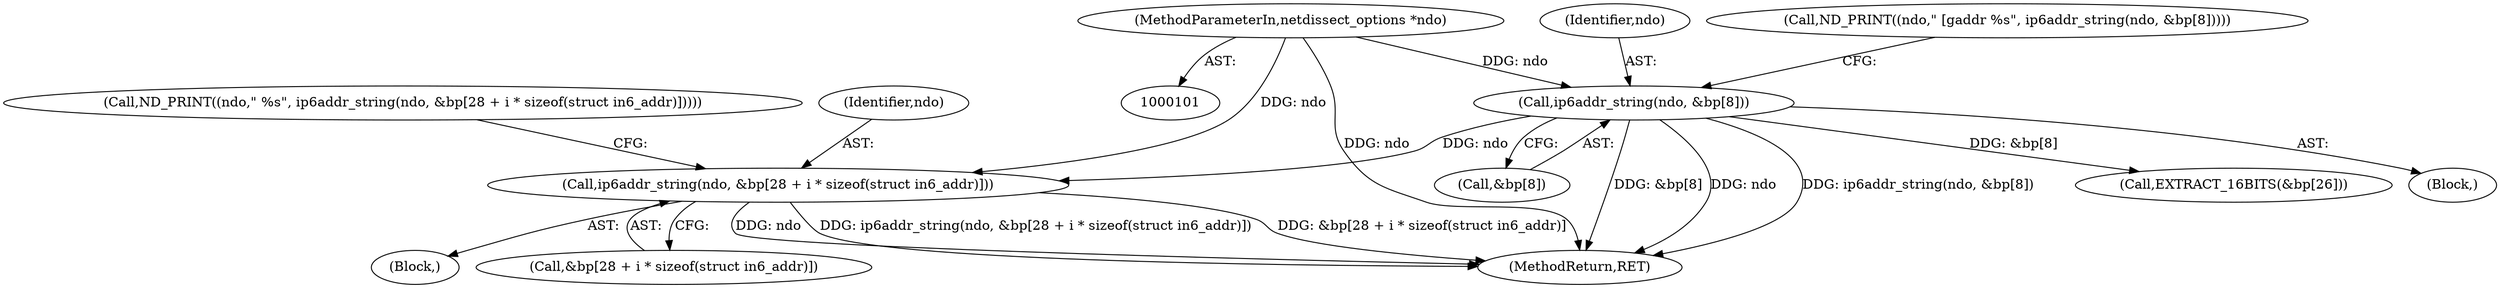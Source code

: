 digraph "0_tcpdump_d7505276842e85bfd067fa21cdb32b8a2dc3c5e4_3@array" {
"1000341" [label="(Call,ip6addr_string(ndo, &bp[28 + i * sizeof(struct in6_addr)]))"];
"1000191" [label="(Call,ip6addr_string(ndo, &bp[8]))"];
"1000102" [label="(MethodParameterIn,netdissect_options *ndo)"];
"1000192" [label="(Identifier,ndo)"];
"1000102" [label="(MethodParameterIn,netdissect_options *ndo)"];
"1000191" [label="(Call,ip6addr_string(ndo, &bp[8]))"];
"1000341" [label="(Call,ip6addr_string(ndo, &bp[28 + i * sizeof(struct in6_addr)]))"];
"1000336" [label="(Call,ND_PRINT((ndo,\" %s\", ip6addr_string(ndo, &bp[28 + i * sizeof(struct in6_addr)]))))"];
"1000280" [label="(Call,EXTRACT_16BITS(&bp[26]))"];
"1000189" [label="(Block,)"];
"1000342" [label="(Identifier,ndo)"];
"1000339" [label="(Block,)"];
"1000186" [label="(Call,ND_PRINT((ndo,\" [gaddr %s\", ip6addr_string(ndo, &bp[8]))))"];
"1000376" [label="(MethodReturn,RET)"];
"1000193" [label="(Call,&bp[8])"];
"1000343" [label="(Call,&bp[28 + i * sizeof(struct in6_addr)])"];
"1000341" -> "1000339"  [label="AST: "];
"1000341" -> "1000343"  [label="CFG: "];
"1000342" -> "1000341"  [label="AST: "];
"1000343" -> "1000341"  [label="AST: "];
"1000336" -> "1000341"  [label="CFG: "];
"1000341" -> "1000376"  [label="DDG: &bp[28 + i * sizeof(struct in6_addr)]"];
"1000341" -> "1000376"  [label="DDG: ndo"];
"1000341" -> "1000376"  [label="DDG: ip6addr_string(ndo, &bp[28 + i * sizeof(struct in6_addr)])"];
"1000191" -> "1000341"  [label="DDG: ndo"];
"1000102" -> "1000341"  [label="DDG: ndo"];
"1000191" -> "1000189"  [label="AST: "];
"1000191" -> "1000193"  [label="CFG: "];
"1000192" -> "1000191"  [label="AST: "];
"1000193" -> "1000191"  [label="AST: "];
"1000186" -> "1000191"  [label="CFG: "];
"1000191" -> "1000376"  [label="DDG: ip6addr_string(ndo, &bp[8])"];
"1000191" -> "1000376"  [label="DDG: &bp[8]"];
"1000191" -> "1000376"  [label="DDG: ndo"];
"1000102" -> "1000191"  [label="DDG: ndo"];
"1000191" -> "1000280"  [label="DDG: &bp[8]"];
"1000102" -> "1000101"  [label="AST: "];
"1000102" -> "1000376"  [label="DDG: ndo"];
}
